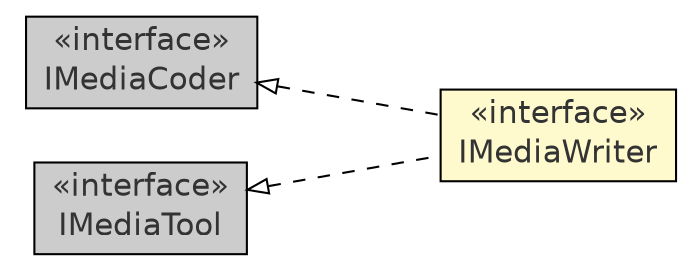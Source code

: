 #!/usr/local/bin/dot
#
# Class diagram 
# Generated by UmlGraph version 4.8 (http://www.spinellis.gr/sw/umlgraph)
#

digraph G {
	edge [fontname="Helvetica",fontsize=10,labelfontname="Helvetica",labelfontsize=10];
	node [fontname="Helvetica",fontsize=10,shape=plaintext];
	rankdir=LR;
	ranksep=1;
	// com.xuggle.mediatool.IMediaCoder
	c14773 [label=<<table border="0" cellborder="1" cellspacing="0" cellpadding="2" port="p" bgcolor="grey80" href="./IMediaCoder.html">
		<tr><td><table border="0" cellspacing="0" cellpadding="1">
			<tr><td> &laquo;interface&raquo; </td></tr>
			<tr><td> IMediaCoder </td></tr>
		</table></td></tr>
		</table>>, fontname="Helvetica", fontcolor="grey20", fontsize=15.0];
	// com.xuggle.mediatool.IMediaTool
	c14776 [label=<<table border="0" cellborder="1" cellspacing="0" cellpadding="2" port="p" bgcolor="grey80" href="./IMediaTool.html">
		<tr><td><table border="0" cellspacing="0" cellpadding="1">
			<tr><td> &laquo;interface&raquo; </td></tr>
			<tr><td> IMediaTool </td></tr>
		</table></td></tr>
		</table>>, fontname="Helvetica", fontcolor="grey20", fontsize=15.0];
	// com.xuggle.mediatool.IMediaWriter
	c14780 [label=<<table border="0" cellborder="1" cellspacing="0" cellpadding="2" port="p" bgcolor="lemonChiffon" href="./IMediaWriter.html">
		<tr><td><table border="0" cellspacing="0" cellpadding="1">
			<tr><td> &laquo;interface&raquo; </td></tr>
			<tr><td> IMediaWriter </td></tr>
		</table></td></tr>
		</table>>, fontname="Helvetica", fontcolor="grey20", fontsize=15.0];
	//com.xuggle.mediatool.IMediaWriter implements com.xuggle.mediatool.IMediaCoder
	c14773:p -> c14780:p [dir=back,arrowtail=empty,style=dashed];
	//com.xuggle.mediatool.IMediaWriter implements com.xuggle.mediatool.IMediaTool
	c14776:p -> c14780:p [dir=back,arrowtail=empty,style=dashed];
}

